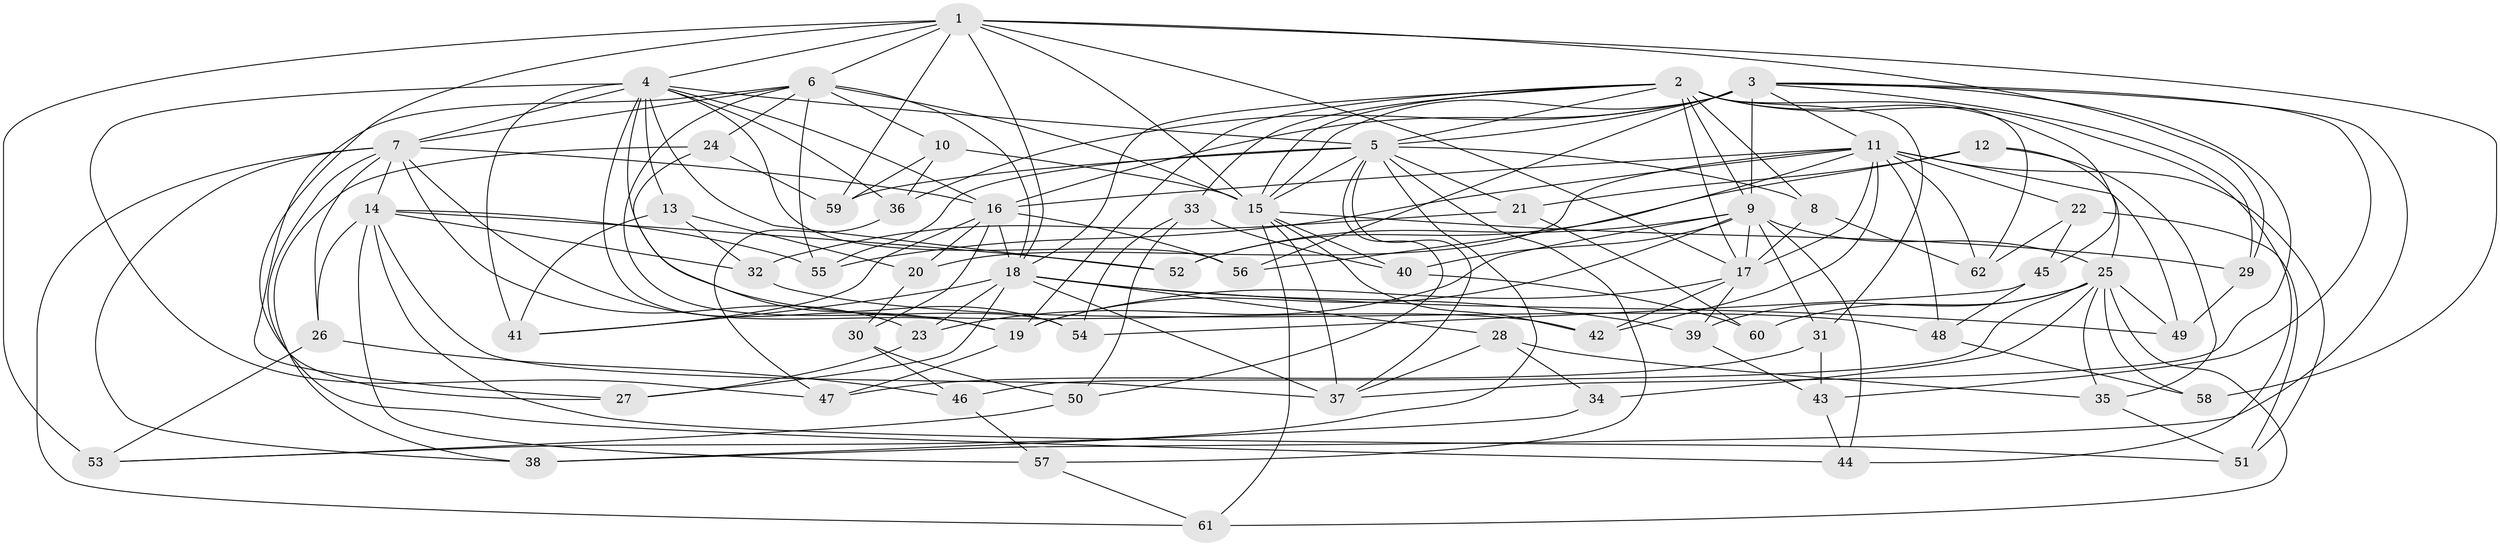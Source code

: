 // original degree distribution, {4: 1.0}
// Generated by graph-tools (version 1.1) at 2025/38/03/09/25 02:38:08]
// undirected, 62 vertices, 172 edges
graph export_dot {
graph [start="1"]
  node [color=gray90,style=filled];
  1;
  2;
  3;
  4;
  5;
  6;
  7;
  8;
  9;
  10;
  11;
  12;
  13;
  14;
  15;
  16;
  17;
  18;
  19;
  20;
  21;
  22;
  23;
  24;
  25;
  26;
  27;
  28;
  29;
  30;
  31;
  32;
  33;
  34;
  35;
  36;
  37;
  38;
  39;
  40;
  41;
  42;
  43;
  44;
  45;
  46;
  47;
  48;
  49;
  50;
  51;
  52;
  53;
  54;
  55;
  56;
  57;
  58;
  59;
  60;
  61;
  62;
  1 -- 4 [weight=1.0];
  1 -- 6 [weight=2.0];
  1 -- 15 [weight=1.0];
  1 -- 17 [weight=1.0];
  1 -- 18 [weight=1.0];
  1 -- 27 [weight=1.0];
  1 -- 29 [weight=1.0];
  1 -- 53 [weight=1.0];
  1 -- 58 [weight=2.0];
  1 -- 59 [weight=1.0];
  2 -- 5 [weight=1.0];
  2 -- 8 [weight=1.0];
  2 -- 9 [weight=1.0];
  2 -- 15 [weight=1.0];
  2 -- 17 [weight=1.0];
  2 -- 18 [weight=1.0];
  2 -- 19 [weight=1.0];
  2 -- 31 [weight=1.0];
  2 -- 33 [weight=1.0];
  2 -- 44 [weight=1.0];
  2 -- 45 [weight=1.0];
  2 -- 62 [weight=1.0];
  3 -- 5 [weight=1.0];
  3 -- 9 [weight=1.0];
  3 -- 11 [weight=1.0];
  3 -- 15 [weight=1.0];
  3 -- 16 [weight=2.0];
  3 -- 29 [weight=1.0];
  3 -- 36 [weight=1.0];
  3 -- 37 [weight=1.0];
  3 -- 38 [weight=1.0];
  3 -- 43 [weight=1.0];
  3 -- 56 [weight=1.0];
  4 -- 5 [weight=1.0];
  4 -- 7 [weight=1.0];
  4 -- 13 [weight=1.0];
  4 -- 16 [weight=1.0];
  4 -- 19 [weight=1.0];
  4 -- 36 [weight=1.0];
  4 -- 41 [weight=1.0];
  4 -- 42 [weight=1.0];
  4 -- 47 [weight=1.0];
  4 -- 52 [weight=1.0];
  4 -- 56 [weight=1.0];
  5 -- 8 [weight=1.0];
  5 -- 15 [weight=1.0];
  5 -- 21 [weight=1.0];
  5 -- 37 [weight=1.0];
  5 -- 50 [weight=1.0];
  5 -- 53 [weight=1.0];
  5 -- 55 [weight=1.0];
  5 -- 57 [weight=1.0];
  5 -- 59 [weight=1.0];
  6 -- 7 [weight=1.0];
  6 -- 10 [weight=1.0];
  6 -- 15 [weight=1.0];
  6 -- 18 [weight=1.0];
  6 -- 24 [weight=1.0];
  6 -- 27 [weight=1.0];
  6 -- 54 [weight=1.0];
  6 -- 55 [weight=1.0];
  7 -- 14 [weight=1.0];
  7 -- 16 [weight=1.0];
  7 -- 19 [weight=1.0];
  7 -- 23 [weight=1.0];
  7 -- 26 [weight=1.0];
  7 -- 38 [weight=1.0];
  7 -- 44 [weight=1.0];
  7 -- 61 [weight=1.0];
  8 -- 17 [weight=1.0];
  8 -- 62 [weight=1.0];
  9 -- 17 [weight=3.0];
  9 -- 19 [weight=1.0];
  9 -- 23 [weight=1.0];
  9 -- 25 [weight=1.0];
  9 -- 31 [weight=1.0];
  9 -- 40 [weight=1.0];
  9 -- 44 [weight=1.0];
  9 -- 52 [weight=1.0];
  10 -- 15 [weight=1.0];
  10 -- 36 [weight=1.0];
  10 -- 59 [weight=1.0];
  11 -- 16 [weight=1.0];
  11 -- 17 [weight=1.0];
  11 -- 20 [weight=1.0];
  11 -- 22 [weight=1.0];
  11 -- 42 [weight=1.0];
  11 -- 48 [weight=1.0];
  11 -- 49 [weight=1.0];
  11 -- 51 [weight=1.0];
  11 -- 55 [weight=1.0];
  11 -- 56 [weight=1.0];
  11 -- 62 [weight=1.0];
  12 -- 21 [weight=1.0];
  12 -- 25 [weight=1.0];
  12 -- 35 [weight=1.0];
  12 -- 52 [weight=1.0];
  13 -- 20 [weight=1.0];
  13 -- 32 [weight=1.0];
  13 -- 41 [weight=1.0];
  14 -- 26 [weight=1.0];
  14 -- 32 [weight=1.0];
  14 -- 37 [weight=1.0];
  14 -- 51 [weight=1.0];
  14 -- 52 [weight=1.0];
  14 -- 55 [weight=1.0];
  14 -- 57 [weight=1.0];
  15 -- 29 [weight=1.0];
  15 -- 37 [weight=2.0];
  15 -- 40 [weight=1.0];
  15 -- 42 [weight=1.0];
  15 -- 61 [weight=1.0];
  16 -- 18 [weight=1.0];
  16 -- 20 [weight=1.0];
  16 -- 30 [weight=1.0];
  16 -- 41 [weight=1.0];
  16 -- 56 [weight=1.0];
  17 -- 19 [weight=1.0];
  17 -- 39 [weight=1.0];
  17 -- 42 [weight=1.0];
  18 -- 23 [weight=1.0];
  18 -- 27 [weight=1.0];
  18 -- 28 [weight=1.0];
  18 -- 37 [weight=2.0];
  18 -- 39 [weight=1.0];
  18 -- 41 [weight=1.0];
  18 -- 49 [weight=1.0];
  19 -- 47 [weight=1.0];
  20 -- 30 [weight=1.0];
  21 -- 32 [weight=1.0];
  21 -- 60 [weight=1.0];
  22 -- 45 [weight=1.0];
  22 -- 51 [weight=1.0];
  22 -- 62 [weight=1.0];
  23 -- 27 [weight=1.0];
  24 -- 38 [weight=1.0];
  24 -- 54 [weight=1.0];
  24 -- 59 [weight=1.0];
  25 -- 34 [weight=2.0];
  25 -- 35 [weight=1.0];
  25 -- 39 [weight=1.0];
  25 -- 46 [weight=1.0];
  25 -- 49 [weight=1.0];
  25 -- 58 [weight=1.0];
  25 -- 60 [weight=2.0];
  25 -- 61 [weight=1.0];
  26 -- 46 [weight=1.0];
  26 -- 53 [weight=1.0];
  28 -- 34 [weight=1.0];
  28 -- 35 [weight=1.0];
  28 -- 37 [weight=1.0];
  29 -- 49 [weight=1.0];
  30 -- 46 [weight=1.0];
  30 -- 50 [weight=1.0];
  31 -- 43 [weight=1.0];
  31 -- 47 [weight=1.0];
  32 -- 48 [weight=1.0];
  33 -- 40 [weight=1.0];
  33 -- 50 [weight=1.0];
  33 -- 54 [weight=1.0];
  34 -- 38 [weight=1.0];
  35 -- 51 [weight=1.0];
  36 -- 47 [weight=1.0];
  39 -- 43 [weight=1.0];
  40 -- 60 [weight=1.0];
  43 -- 44 [weight=1.0];
  45 -- 48 [weight=1.0];
  45 -- 54 [weight=1.0];
  46 -- 57 [weight=1.0];
  48 -- 58 [weight=1.0];
  50 -- 53 [weight=1.0];
  57 -- 61 [weight=1.0];
}
